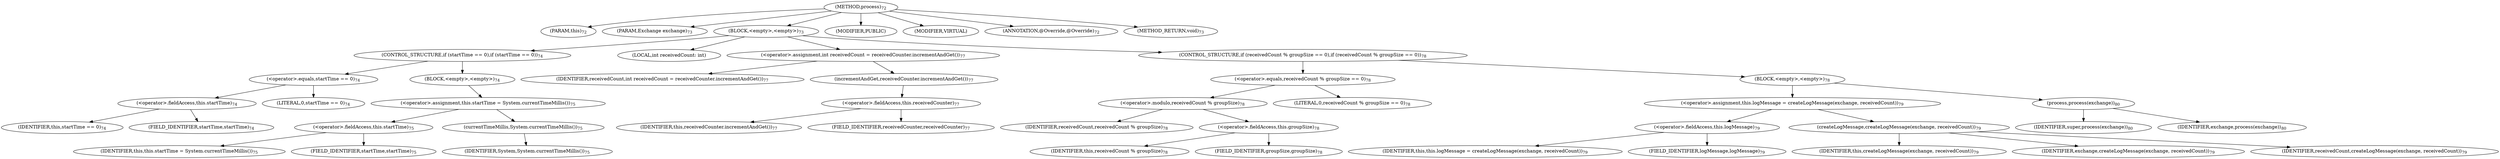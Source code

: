 digraph "process" {  
"331" [label = <(METHOD,process)<SUB>72</SUB>> ]
"20" [label = <(PARAM,this)<SUB>72</SUB>> ]
"332" [label = <(PARAM,Exchange exchange)<SUB>73</SUB>> ]
"333" [label = <(BLOCK,&lt;empty&gt;,&lt;empty&gt;)<SUB>73</SUB>> ]
"334" [label = <(CONTROL_STRUCTURE,if (startTime == 0),if (startTime == 0))<SUB>74</SUB>> ]
"335" [label = <(&lt;operator&gt;.equals,startTime == 0)<SUB>74</SUB>> ]
"336" [label = <(&lt;operator&gt;.fieldAccess,this.startTime)<SUB>74</SUB>> ]
"337" [label = <(IDENTIFIER,this,startTime == 0)<SUB>74</SUB>> ]
"338" [label = <(FIELD_IDENTIFIER,startTime,startTime)<SUB>74</SUB>> ]
"339" [label = <(LITERAL,0,startTime == 0)<SUB>74</SUB>> ]
"340" [label = <(BLOCK,&lt;empty&gt;,&lt;empty&gt;)<SUB>74</SUB>> ]
"341" [label = <(&lt;operator&gt;.assignment,this.startTime = System.currentTimeMillis())<SUB>75</SUB>> ]
"342" [label = <(&lt;operator&gt;.fieldAccess,this.startTime)<SUB>75</SUB>> ]
"343" [label = <(IDENTIFIER,this,this.startTime = System.currentTimeMillis())<SUB>75</SUB>> ]
"344" [label = <(FIELD_IDENTIFIER,startTime,startTime)<SUB>75</SUB>> ]
"345" [label = <(currentTimeMillis,System.currentTimeMillis())<SUB>75</SUB>> ]
"346" [label = <(IDENTIFIER,System,System.currentTimeMillis())<SUB>75</SUB>> ]
"347" [label = <(LOCAL,int receivedCount: int)> ]
"348" [label = <(&lt;operator&gt;.assignment,int receivedCount = receivedCounter.incrementAndGet())<SUB>77</SUB>> ]
"349" [label = <(IDENTIFIER,receivedCount,int receivedCount = receivedCounter.incrementAndGet())<SUB>77</SUB>> ]
"350" [label = <(incrementAndGet,receivedCounter.incrementAndGet())<SUB>77</SUB>> ]
"351" [label = <(&lt;operator&gt;.fieldAccess,this.receivedCounter)<SUB>77</SUB>> ]
"352" [label = <(IDENTIFIER,this,receivedCounter.incrementAndGet())<SUB>77</SUB>> ]
"353" [label = <(FIELD_IDENTIFIER,receivedCounter,receivedCounter)<SUB>77</SUB>> ]
"354" [label = <(CONTROL_STRUCTURE,if (receivedCount % groupSize == 0),if (receivedCount % groupSize == 0))<SUB>78</SUB>> ]
"355" [label = <(&lt;operator&gt;.equals,receivedCount % groupSize == 0)<SUB>78</SUB>> ]
"356" [label = <(&lt;operator&gt;.modulo,receivedCount % groupSize)<SUB>78</SUB>> ]
"357" [label = <(IDENTIFIER,receivedCount,receivedCount % groupSize)<SUB>78</SUB>> ]
"358" [label = <(&lt;operator&gt;.fieldAccess,this.groupSize)<SUB>78</SUB>> ]
"359" [label = <(IDENTIFIER,this,receivedCount % groupSize)<SUB>78</SUB>> ]
"360" [label = <(FIELD_IDENTIFIER,groupSize,groupSize)<SUB>78</SUB>> ]
"361" [label = <(LITERAL,0,receivedCount % groupSize == 0)<SUB>78</SUB>> ]
"362" [label = <(BLOCK,&lt;empty&gt;,&lt;empty&gt;)<SUB>78</SUB>> ]
"363" [label = <(&lt;operator&gt;.assignment,this.logMessage = createLogMessage(exchange, receivedCount))<SUB>79</SUB>> ]
"364" [label = <(&lt;operator&gt;.fieldAccess,this.logMessage)<SUB>79</SUB>> ]
"365" [label = <(IDENTIFIER,this,this.logMessage = createLogMessage(exchange, receivedCount))<SUB>79</SUB>> ]
"366" [label = <(FIELD_IDENTIFIER,logMessage,logMessage)<SUB>79</SUB>> ]
"367" [label = <(createLogMessage,createLogMessage(exchange, receivedCount))<SUB>79</SUB>> ]
"19" [label = <(IDENTIFIER,this,createLogMessage(exchange, receivedCount))<SUB>79</SUB>> ]
"368" [label = <(IDENTIFIER,exchange,createLogMessage(exchange, receivedCount))<SUB>79</SUB>> ]
"369" [label = <(IDENTIFIER,receivedCount,createLogMessage(exchange, receivedCount))<SUB>79</SUB>> ]
"370" [label = <(process,process(exchange))<SUB>80</SUB>> ]
"371" [label = <(IDENTIFIER,super,process(exchange))<SUB>80</SUB>> ]
"372" [label = <(IDENTIFIER,exchange,process(exchange))<SUB>80</SUB>> ]
"373" [label = <(MODIFIER,PUBLIC)> ]
"374" [label = <(MODIFIER,VIRTUAL)> ]
"375" [label = <(ANNOTATION,@Override,@Override)<SUB>72</SUB>> ]
"376" [label = <(METHOD_RETURN,void)<SUB>73</SUB>> ]
  "331" -> "20" 
  "331" -> "332" 
  "331" -> "333" 
  "331" -> "373" 
  "331" -> "374" 
  "331" -> "375" 
  "331" -> "376" 
  "333" -> "334" 
  "333" -> "347" 
  "333" -> "348" 
  "333" -> "354" 
  "334" -> "335" 
  "334" -> "340" 
  "335" -> "336" 
  "335" -> "339" 
  "336" -> "337" 
  "336" -> "338" 
  "340" -> "341" 
  "341" -> "342" 
  "341" -> "345" 
  "342" -> "343" 
  "342" -> "344" 
  "345" -> "346" 
  "348" -> "349" 
  "348" -> "350" 
  "350" -> "351" 
  "351" -> "352" 
  "351" -> "353" 
  "354" -> "355" 
  "354" -> "362" 
  "355" -> "356" 
  "355" -> "361" 
  "356" -> "357" 
  "356" -> "358" 
  "358" -> "359" 
  "358" -> "360" 
  "362" -> "363" 
  "362" -> "370" 
  "363" -> "364" 
  "363" -> "367" 
  "364" -> "365" 
  "364" -> "366" 
  "367" -> "19" 
  "367" -> "368" 
  "367" -> "369" 
  "370" -> "371" 
  "370" -> "372" 
}
